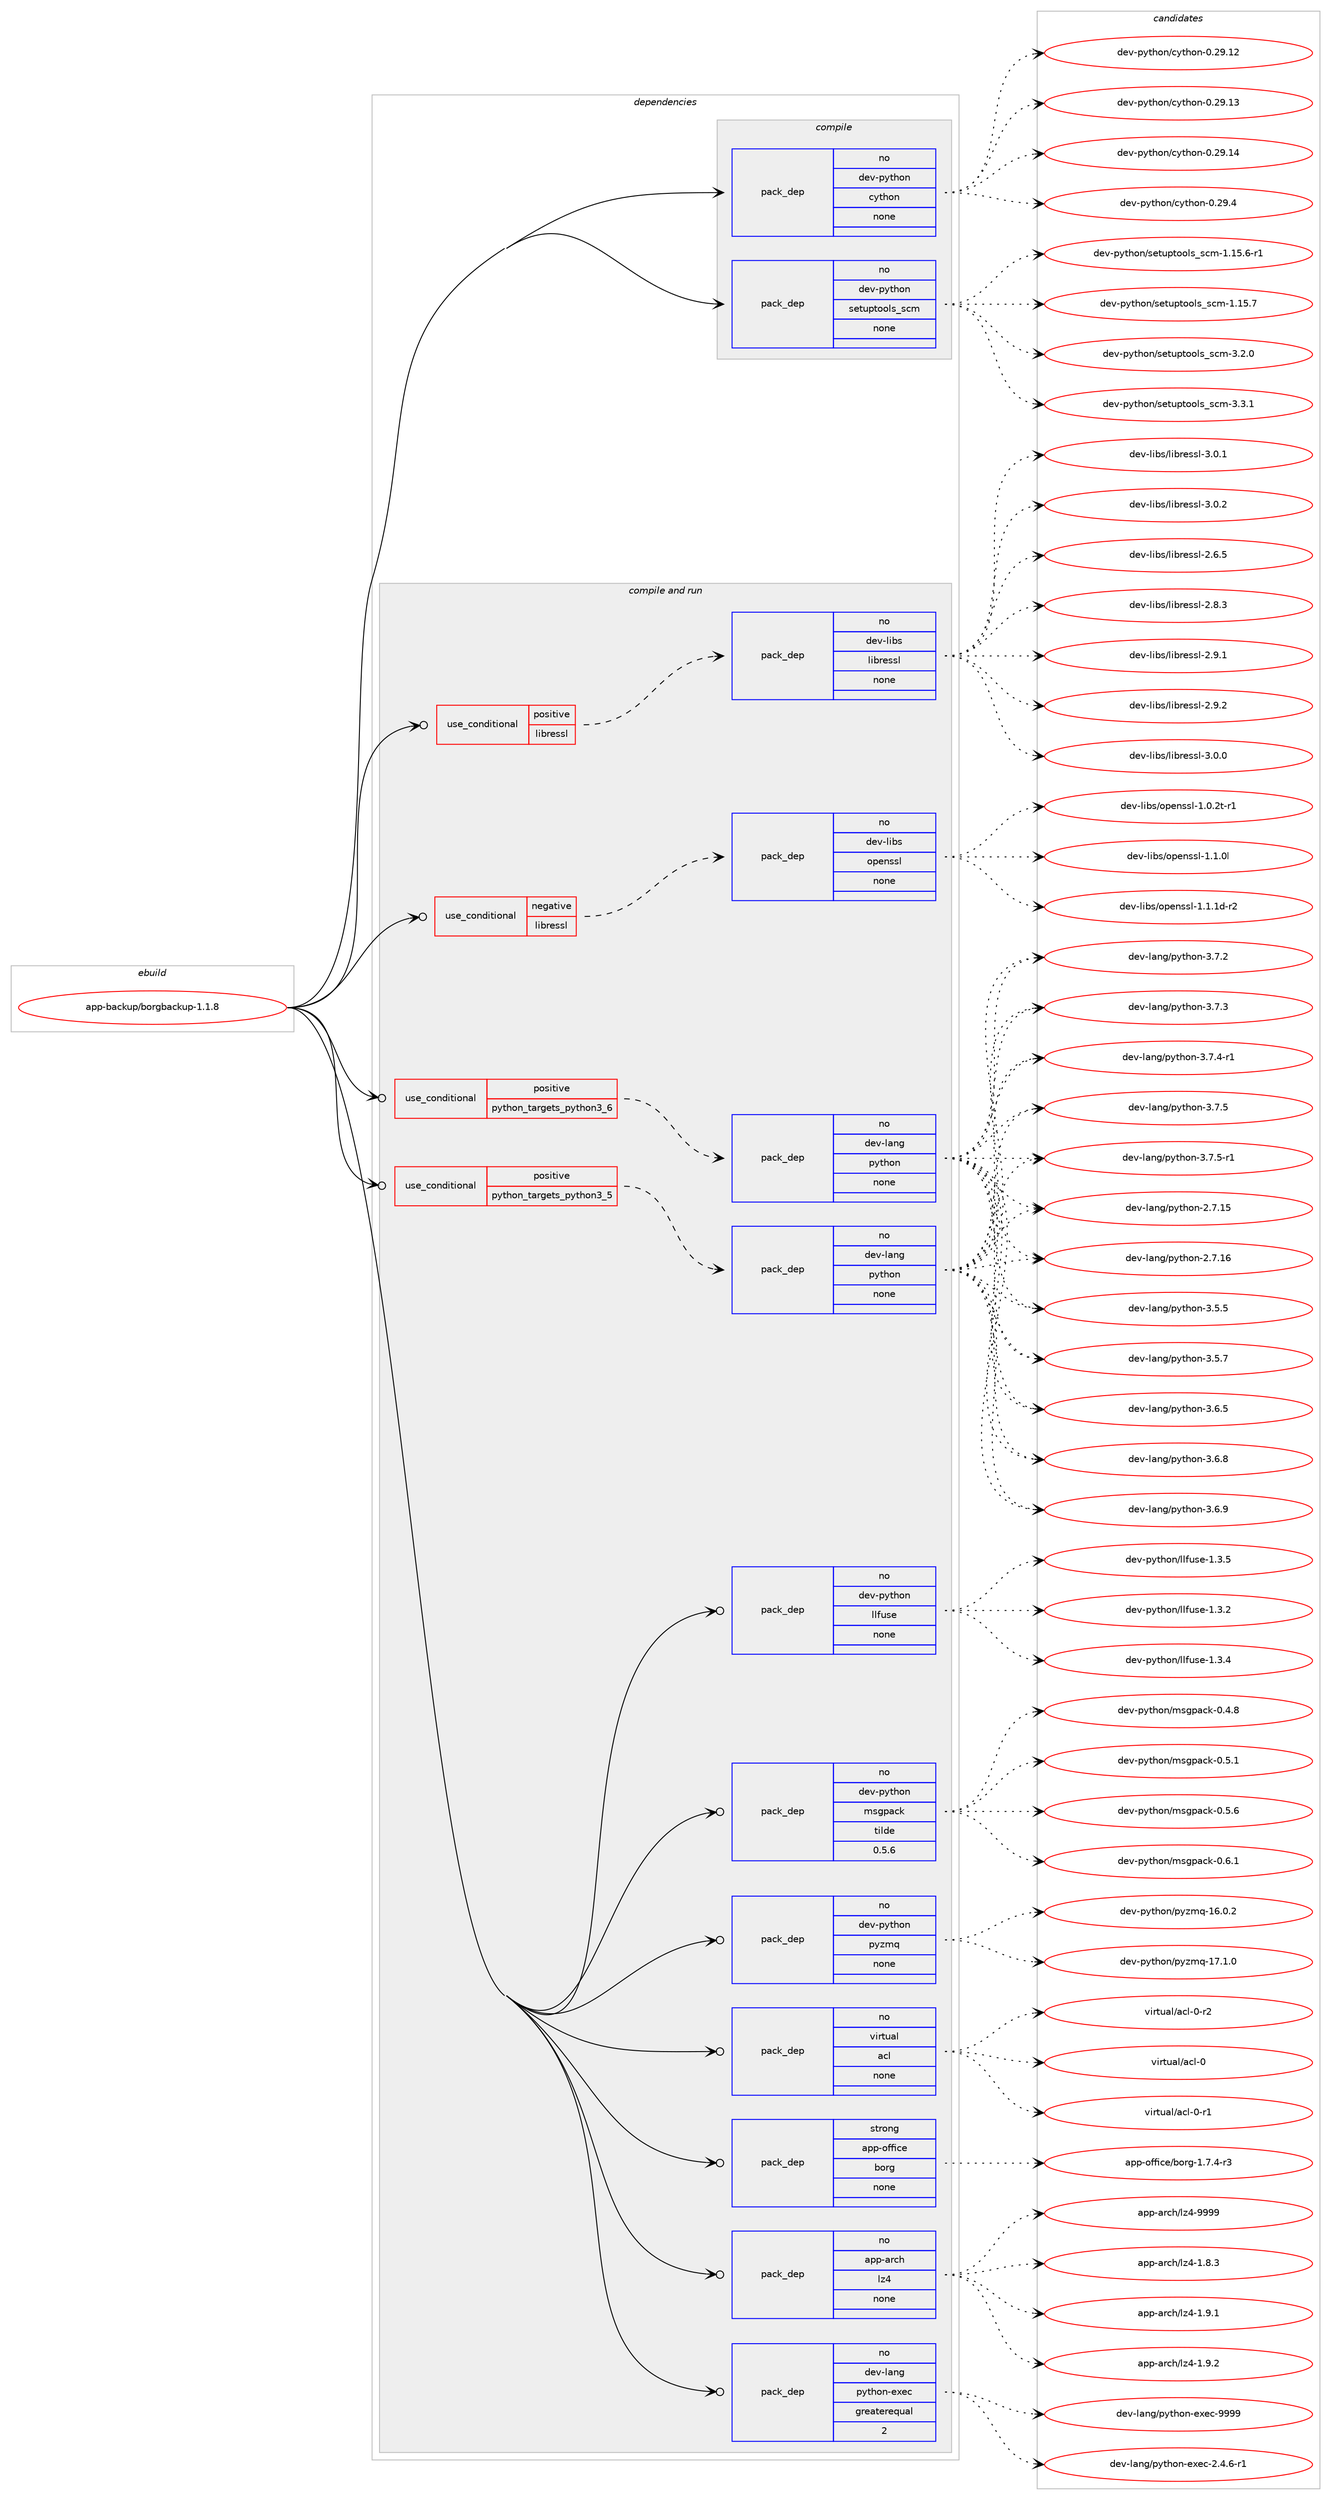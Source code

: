 digraph prolog {

# *************
# Graph options
# *************

newrank=true;
concentrate=true;
compound=true;
graph [rankdir=LR,fontname=Helvetica,fontsize=10,ranksep=1.5];#, ranksep=2.5, nodesep=0.2];
edge  [arrowhead=vee];
node  [fontname=Helvetica,fontsize=10];

# **********
# The ebuild
# **********

subgraph cluster_leftcol {
color=gray;
rank=same;
label=<<i>ebuild</i>>;
id [label="app-backup/borgbackup-1.1.8", color=red, width=4, href="../app-backup/borgbackup-1.1.8.svg"];
}

# ****************
# The dependencies
# ****************

subgraph cluster_midcol {
color=gray;
label=<<i>dependencies</i>>;
subgraph cluster_compile {
fillcolor="#eeeeee";
style=filled;
label=<<i>compile</i>>;
subgraph pack352571 {
dependency474454 [label=<<TABLE BORDER="0" CELLBORDER="1" CELLSPACING="0" CELLPADDING="4" WIDTH="220"><TR><TD ROWSPAN="6" CELLPADDING="30">pack_dep</TD></TR><TR><TD WIDTH="110">no</TD></TR><TR><TD>dev-python</TD></TR><TR><TD>cython</TD></TR><TR><TD>none</TD></TR><TR><TD></TD></TR></TABLE>>, shape=none, color=blue];
}
id:e -> dependency474454:w [weight=20,style="solid",arrowhead="vee"];
subgraph pack352572 {
dependency474455 [label=<<TABLE BORDER="0" CELLBORDER="1" CELLSPACING="0" CELLPADDING="4" WIDTH="220"><TR><TD ROWSPAN="6" CELLPADDING="30">pack_dep</TD></TR><TR><TD WIDTH="110">no</TD></TR><TR><TD>dev-python</TD></TR><TR><TD>setuptools_scm</TD></TR><TR><TD>none</TD></TR><TR><TD></TD></TR></TABLE>>, shape=none, color=blue];
}
id:e -> dependency474455:w [weight=20,style="solid",arrowhead="vee"];
}
subgraph cluster_compileandrun {
fillcolor="#eeeeee";
style=filled;
label=<<i>compile and run</i>>;
subgraph cond113260 {
dependency474456 [label=<<TABLE BORDER="0" CELLBORDER="1" CELLSPACING="0" CELLPADDING="4"><TR><TD ROWSPAN="3" CELLPADDING="10">use_conditional</TD></TR><TR><TD>negative</TD></TR><TR><TD>libressl</TD></TR></TABLE>>, shape=none, color=red];
subgraph pack352573 {
dependency474457 [label=<<TABLE BORDER="0" CELLBORDER="1" CELLSPACING="0" CELLPADDING="4" WIDTH="220"><TR><TD ROWSPAN="6" CELLPADDING="30">pack_dep</TD></TR><TR><TD WIDTH="110">no</TD></TR><TR><TD>dev-libs</TD></TR><TR><TD>openssl</TD></TR><TR><TD>none</TD></TR><TR><TD></TD></TR></TABLE>>, shape=none, color=blue];
}
dependency474456:e -> dependency474457:w [weight=20,style="dashed",arrowhead="vee"];
}
id:e -> dependency474456:w [weight=20,style="solid",arrowhead="odotvee"];
subgraph cond113261 {
dependency474458 [label=<<TABLE BORDER="0" CELLBORDER="1" CELLSPACING="0" CELLPADDING="4"><TR><TD ROWSPAN="3" CELLPADDING="10">use_conditional</TD></TR><TR><TD>positive</TD></TR><TR><TD>libressl</TD></TR></TABLE>>, shape=none, color=red];
subgraph pack352574 {
dependency474459 [label=<<TABLE BORDER="0" CELLBORDER="1" CELLSPACING="0" CELLPADDING="4" WIDTH="220"><TR><TD ROWSPAN="6" CELLPADDING="30">pack_dep</TD></TR><TR><TD WIDTH="110">no</TD></TR><TR><TD>dev-libs</TD></TR><TR><TD>libressl</TD></TR><TR><TD>none</TD></TR><TR><TD></TD></TR></TABLE>>, shape=none, color=blue];
}
dependency474458:e -> dependency474459:w [weight=20,style="dashed",arrowhead="vee"];
}
id:e -> dependency474458:w [weight=20,style="solid",arrowhead="odotvee"];
subgraph cond113262 {
dependency474460 [label=<<TABLE BORDER="0" CELLBORDER="1" CELLSPACING="0" CELLPADDING="4"><TR><TD ROWSPAN="3" CELLPADDING="10">use_conditional</TD></TR><TR><TD>positive</TD></TR><TR><TD>python_targets_python3_5</TD></TR></TABLE>>, shape=none, color=red];
subgraph pack352575 {
dependency474461 [label=<<TABLE BORDER="0" CELLBORDER="1" CELLSPACING="0" CELLPADDING="4" WIDTH="220"><TR><TD ROWSPAN="6" CELLPADDING="30">pack_dep</TD></TR><TR><TD WIDTH="110">no</TD></TR><TR><TD>dev-lang</TD></TR><TR><TD>python</TD></TR><TR><TD>none</TD></TR><TR><TD></TD></TR></TABLE>>, shape=none, color=blue];
}
dependency474460:e -> dependency474461:w [weight=20,style="dashed",arrowhead="vee"];
}
id:e -> dependency474460:w [weight=20,style="solid",arrowhead="odotvee"];
subgraph cond113263 {
dependency474462 [label=<<TABLE BORDER="0" CELLBORDER="1" CELLSPACING="0" CELLPADDING="4"><TR><TD ROWSPAN="3" CELLPADDING="10">use_conditional</TD></TR><TR><TD>positive</TD></TR><TR><TD>python_targets_python3_6</TD></TR></TABLE>>, shape=none, color=red];
subgraph pack352576 {
dependency474463 [label=<<TABLE BORDER="0" CELLBORDER="1" CELLSPACING="0" CELLPADDING="4" WIDTH="220"><TR><TD ROWSPAN="6" CELLPADDING="30">pack_dep</TD></TR><TR><TD WIDTH="110">no</TD></TR><TR><TD>dev-lang</TD></TR><TR><TD>python</TD></TR><TR><TD>none</TD></TR><TR><TD></TD></TR></TABLE>>, shape=none, color=blue];
}
dependency474462:e -> dependency474463:w [weight=20,style="dashed",arrowhead="vee"];
}
id:e -> dependency474462:w [weight=20,style="solid",arrowhead="odotvee"];
subgraph pack352577 {
dependency474464 [label=<<TABLE BORDER="0" CELLBORDER="1" CELLSPACING="0" CELLPADDING="4" WIDTH="220"><TR><TD ROWSPAN="6" CELLPADDING="30">pack_dep</TD></TR><TR><TD WIDTH="110">no</TD></TR><TR><TD>app-arch</TD></TR><TR><TD>lz4</TD></TR><TR><TD>none</TD></TR><TR><TD></TD></TR></TABLE>>, shape=none, color=blue];
}
id:e -> dependency474464:w [weight=20,style="solid",arrowhead="odotvee"];
subgraph pack352578 {
dependency474465 [label=<<TABLE BORDER="0" CELLBORDER="1" CELLSPACING="0" CELLPADDING="4" WIDTH="220"><TR><TD ROWSPAN="6" CELLPADDING="30">pack_dep</TD></TR><TR><TD WIDTH="110">no</TD></TR><TR><TD>dev-lang</TD></TR><TR><TD>python-exec</TD></TR><TR><TD>greaterequal</TD></TR><TR><TD>2</TD></TR></TABLE>>, shape=none, color=blue];
}
id:e -> dependency474465:w [weight=20,style="solid",arrowhead="odotvee"];
subgraph pack352579 {
dependency474466 [label=<<TABLE BORDER="0" CELLBORDER="1" CELLSPACING="0" CELLPADDING="4" WIDTH="220"><TR><TD ROWSPAN="6" CELLPADDING="30">pack_dep</TD></TR><TR><TD WIDTH="110">no</TD></TR><TR><TD>dev-python</TD></TR><TR><TD>llfuse</TD></TR><TR><TD>none</TD></TR><TR><TD></TD></TR></TABLE>>, shape=none, color=blue];
}
id:e -> dependency474466:w [weight=20,style="solid",arrowhead="odotvee"];
subgraph pack352580 {
dependency474467 [label=<<TABLE BORDER="0" CELLBORDER="1" CELLSPACING="0" CELLPADDING="4" WIDTH="220"><TR><TD ROWSPAN="6" CELLPADDING="30">pack_dep</TD></TR><TR><TD WIDTH="110">no</TD></TR><TR><TD>dev-python</TD></TR><TR><TD>msgpack</TD></TR><TR><TD>tilde</TD></TR><TR><TD>0.5.6</TD></TR></TABLE>>, shape=none, color=blue];
}
id:e -> dependency474467:w [weight=20,style="solid",arrowhead="odotvee"];
subgraph pack352581 {
dependency474468 [label=<<TABLE BORDER="0" CELLBORDER="1" CELLSPACING="0" CELLPADDING="4" WIDTH="220"><TR><TD ROWSPAN="6" CELLPADDING="30">pack_dep</TD></TR><TR><TD WIDTH="110">no</TD></TR><TR><TD>dev-python</TD></TR><TR><TD>pyzmq</TD></TR><TR><TD>none</TD></TR><TR><TD></TD></TR></TABLE>>, shape=none, color=blue];
}
id:e -> dependency474468:w [weight=20,style="solid",arrowhead="odotvee"];
subgraph pack352582 {
dependency474469 [label=<<TABLE BORDER="0" CELLBORDER="1" CELLSPACING="0" CELLPADDING="4" WIDTH="220"><TR><TD ROWSPAN="6" CELLPADDING="30">pack_dep</TD></TR><TR><TD WIDTH="110">no</TD></TR><TR><TD>virtual</TD></TR><TR><TD>acl</TD></TR><TR><TD>none</TD></TR><TR><TD></TD></TR></TABLE>>, shape=none, color=blue];
}
id:e -> dependency474469:w [weight=20,style="solid",arrowhead="odotvee"];
subgraph pack352583 {
dependency474470 [label=<<TABLE BORDER="0" CELLBORDER="1" CELLSPACING="0" CELLPADDING="4" WIDTH="220"><TR><TD ROWSPAN="6" CELLPADDING="30">pack_dep</TD></TR><TR><TD WIDTH="110">strong</TD></TR><TR><TD>app-office</TD></TR><TR><TD>borg</TD></TR><TR><TD>none</TD></TR><TR><TD></TD></TR></TABLE>>, shape=none, color=blue];
}
id:e -> dependency474470:w [weight=20,style="solid",arrowhead="odotvee"];
}
subgraph cluster_run {
fillcolor="#eeeeee";
style=filled;
label=<<i>run</i>>;
}
}

# **************
# The candidates
# **************

subgraph cluster_choices {
rank=same;
color=gray;
label=<<i>candidates</i>>;

subgraph choice352571 {
color=black;
nodesep=1;
choice1001011184511212111610411111047991211161041111104548465057464950 [label="dev-python/cython-0.29.12", color=red, width=4,href="../dev-python/cython-0.29.12.svg"];
choice1001011184511212111610411111047991211161041111104548465057464951 [label="dev-python/cython-0.29.13", color=red, width=4,href="../dev-python/cython-0.29.13.svg"];
choice1001011184511212111610411111047991211161041111104548465057464952 [label="dev-python/cython-0.29.14", color=red, width=4,href="../dev-python/cython-0.29.14.svg"];
choice10010111845112121116104111110479912111610411111045484650574652 [label="dev-python/cython-0.29.4", color=red, width=4,href="../dev-python/cython-0.29.4.svg"];
dependency474454:e -> choice1001011184511212111610411111047991211161041111104548465057464950:w [style=dotted,weight="100"];
dependency474454:e -> choice1001011184511212111610411111047991211161041111104548465057464951:w [style=dotted,weight="100"];
dependency474454:e -> choice1001011184511212111610411111047991211161041111104548465057464952:w [style=dotted,weight="100"];
dependency474454:e -> choice10010111845112121116104111110479912111610411111045484650574652:w [style=dotted,weight="100"];
}
subgraph choice352572 {
color=black;
nodesep=1;
choice10010111845112121116104111110471151011161171121161111111081159511599109454946495346544511449 [label="dev-python/setuptools_scm-1.15.6-r1", color=red, width=4,href="../dev-python/setuptools_scm-1.15.6-r1.svg"];
choice1001011184511212111610411111047115101116117112116111111108115951159910945494649534655 [label="dev-python/setuptools_scm-1.15.7", color=red, width=4,href="../dev-python/setuptools_scm-1.15.7.svg"];
choice10010111845112121116104111110471151011161171121161111111081159511599109455146504648 [label="dev-python/setuptools_scm-3.2.0", color=red, width=4,href="../dev-python/setuptools_scm-3.2.0.svg"];
choice10010111845112121116104111110471151011161171121161111111081159511599109455146514649 [label="dev-python/setuptools_scm-3.3.1", color=red, width=4,href="../dev-python/setuptools_scm-3.3.1.svg"];
dependency474455:e -> choice10010111845112121116104111110471151011161171121161111111081159511599109454946495346544511449:w [style=dotted,weight="100"];
dependency474455:e -> choice1001011184511212111610411111047115101116117112116111111108115951159910945494649534655:w [style=dotted,weight="100"];
dependency474455:e -> choice10010111845112121116104111110471151011161171121161111111081159511599109455146504648:w [style=dotted,weight="100"];
dependency474455:e -> choice10010111845112121116104111110471151011161171121161111111081159511599109455146514649:w [style=dotted,weight="100"];
}
subgraph choice352573 {
color=black;
nodesep=1;
choice1001011184510810598115471111121011101151151084549464846501164511449 [label="dev-libs/openssl-1.0.2t-r1", color=red, width=4,href="../dev-libs/openssl-1.0.2t-r1.svg"];
choice100101118451081059811547111112101110115115108454946494648108 [label="dev-libs/openssl-1.1.0l", color=red, width=4,href="../dev-libs/openssl-1.1.0l.svg"];
choice1001011184510810598115471111121011101151151084549464946491004511450 [label="dev-libs/openssl-1.1.1d-r2", color=red, width=4,href="../dev-libs/openssl-1.1.1d-r2.svg"];
dependency474457:e -> choice1001011184510810598115471111121011101151151084549464846501164511449:w [style=dotted,weight="100"];
dependency474457:e -> choice100101118451081059811547111112101110115115108454946494648108:w [style=dotted,weight="100"];
dependency474457:e -> choice1001011184510810598115471111121011101151151084549464946491004511450:w [style=dotted,weight="100"];
}
subgraph choice352574 {
color=black;
nodesep=1;
choice10010111845108105981154710810598114101115115108455046544653 [label="dev-libs/libressl-2.6.5", color=red, width=4,href="../dev-libs/libressl-2.6.5.svg"];
choice10010111845108105981154710810598114101115115108455046564651 [label="dev-libs/libressl-2.8.3", color=red, width=4,href="../dev-libs/libressl-2.8.3.svg"];
choice10010111845108105981154710810598114101115115108455046574649 [label="dev-libs/libressl-2.9.1", color=red, width=4,href="../dev-libs/libressl-2.9.1.svg"];
choice10010111845108105981154710810598114101115115108455046574650 [label="dev-libs/libressl-2.9.2", color=red, width=4,href="../dev-libs/libressl-2.9.2.svg"];
choice10010111845108105981154710810598114101115115108455146484648 [label="dev-libs/libressl-3.0.0", color=red, width=4,href="../dev-libs/libressl-3.0.0.svg"];
choice10010111845108105981154710810598114101115115108455146484649 [label="dev-libs/libressl-3.0.1", color=red, width=4,href="../dev-libs/libressl-3.0.1.svg"];
choice10010111845108105981154710810598114101115115108455146484650 [label="dev-libs/libressl-3.0.2", color=red, width=4,href="../dev-libs/libressl-3.0.2.svg"];
dependency474459:e -> choice10010111845108105981154710810598114101115115108455046544653:w [style=dotted,weight="100"];
dependency474459:e -> choice10010111845108105981154710810598114101115115108455046564651:w [style=dotted,weight="100"];
dependency474459:e -> choice10010111845108105981154710810598114101115115108455046574649:w [style=dotted,weight="100"];
dependency474459:e -> choice10010111845108105981154710810598114101115115108455046574650:w [style=dotted,weight="100"];
dependency474459:e -> choice10010111845108105981154710810598114101115115108455146484648:w [style=dotted,weight="100"];
dependency474459:e -> choice10010111845108105981154710810598114101115115108455146484649:w [style=dotted,weight="100"];
dependency474459:e -> choice10010111845108105981154710810598114101115115108455146484650:w [style=dotted,weight="100"];
}
subgraph choice352575 {
color=black;
nodesep=1;
choice10010111845108971101034711212111610411111045504655464953 [label="dev-lang/python-2.7.15", color=red, width=4,href="../dev-lang/python-2.7.15.svg"];
choice10010111845108971101034711212111610411111045504655464954 [label="dev-lang/python-2.7.16", color=red, width=4,href="../dev-lang/python-2.7.16.svg"];
choice100101118451089711010347112121116104111110455146534653 [label="dev-lang/python-3.5.5", color=red, width=4,href="../dev-lang/python-3.5.5.svg"];
choice100101118451089711010347112121116104111110455146534655 [label="dev-lang/python-3.5.7", color=red, width=4,href="../dev-lang/python-3.5.7.svg"];
choice100101118451089711010347112121116104111110455146544653 [label="dev-lang/python-3.6.5", color=red, width=4,href="../dev-lang/python-3.6.5.svg"];
choice100101118451089711010347112121116104111110455146544656 [label="dev-lang/python-3.6.8", color=red, width=4,href="../dev-lang/python-3.6.8.svg"];
choice100101118451089711010347112121116104111110455146544657 [label="dev-lang/python-3.6.9", color=red, width=4,href="../dev-lang/python-3.6.9.svg"];
choice100101118451089711010347112121116104111110455146554650 [label="dev-lang/python-3.7.2", color=red, width=4,href="../dev-lang/python-3.7.2.svg"];
choice100101118451089711010347112121116104111110455146554651 [label="dev-lang/python-3.7.3", color=red, width=4,href="../dev-lang/python-3.7.3.svg"];
choice1001011184510897110103471121211161041111104551465546524511449 [label="dev-lang/python-3.7.4-r1", color=red, width=4,href="../dev-lang/python-3.7.4-r1.svg"];
choice100101118451089711010347112121116104111110455146554653 [label="dev-lang/python-3.7.5", color=red, width=4,href="../dev-lang/python-3.7.5.svg"];
choice1001011184510897110103471121211161041111104551465546534511449 [label="dev-lang/python-3.7.5-r1", color=red, width=4,href="../dev-lang/python-3.7.5-r1.svg"];
dependency474461:e -> choice10010111845108971101034711212111610411111045504655464953:w [style=dotted,weight="100"];
dependency474461:e -> choice10010111845108971101034711212111610411111045504655464954:w [style=dotted,weight="100"];
dependency474461:e -> choice100101118451089711010347112121116104111110455146534653:w [style=dotted,weight="100"];
dependency474461:e -> choice100101118451089711010347112121116104111110455146534655:w [style=dotted,weight="100"];
dependency474461:e -> choice100101118451089711010347112121116104111110455146544653:w [style=dotted,weight="100"];
dependency474461:e -> choice100101118451089711010347112121116104111110455146544656:w [style=dotted,weight="100"];
dependency474461:e -> choice100101118451089711010347112121116104111110455146544657:w [style=dotted,weight="100"];
dependency474461:e -> choice100101118451089711010347112121116104111110455146554650:w [style=dotted,weight="100"];
dependency474461:e -> choice100101118451089711010347112121116104111110455146554651:w [style=dotted,weight="100"];
dependency474461:e -> choice1001011184510897110103471121211161041111104551465546524511449:w [style=dotted,weight="100"];
dependency474461:e -> choice100101118451089711010347112121116104111110455146554653:w [style=dotted,weight="100"];
dependency474461:e -> choice1001011184510897110103471121211161041111104551465546534511449:w [style=dotted,weight="100"];
}
subgraph choice352576 {
color=black;
nodesep=1;
choice10010111845108971101034711212111610411111045504655464953 [label="dev-lang/python-2.7.15", color=red, width=4,href="../dev-lang/python-2.7.15.svg"];
choice10010111845108971101034711212111610411111045504655464954 [label="dev-lang/python-2.7.16", color=red, width=4,href="../dev-lang/python-2.7.16.svg"];
choice100101118451089711010347112121116104111110455146534653 [label="dev-lang/python-3.5.5", color=red, width=4,href="../dev-lang/python-3.5.5.svg"];
choice100101118451089711010347112121116104111110455146534655 [label="dev-lang/python-3.5.7", color=red, width=4,href="../dev-lang/python-3.5.7.svg"];
choice100101118451089711010347112121116104111110455146544653 [label="dev-lang/python-3.6.5", color=red, width=4,href="../dev-lang/python-3.6.5.svg"];
choice100101118451089711010347112121116104111110455146544656 [label="dev-lang/python-3.6.8", color=red, width=4,href="../dev-lang/python-3.6.8.svg"];
choice100101118451089711010347112121116104111110455146544657 [label="dev-lang/python-3.6.9", color=red, width=4,href="../dev-lang/python-3.6.9.svg"];
choice100101118451089711010347112121116104111110455146554650 [label="dev-lang/python-3.7.2", color=red, width=4,href="../dev-lang/python-3.7.2.svg"];
choice100101118451089711010347112121116104111110455146554651 [label="dev-lang/python-3.7.3", color=red, width=4,href="../dev-lang/python-3.7.3.svg"];
choice1001011184510897110103471121211161041111104551465546524511449 [label="dev-lang/python-3.7.4-r1", color=red, width=4,href="../dev-lang/python-3.7.4-r1.svg"];
choice100101118451089711010347112121116104111110455146554653 [label="dev-lang/python-3.7.5", color=red, width=4,href="../dev-lang/python-3.7.5.svg"];
choice1001011184510897110103471121211161041111104551465546534511449 [label="dev-lang/python-3.7.5-r1", color=red, width=4,href="../dev-lang/python-3.7.5-r1.svg"];
dependency474463:e -> choice10010111845108971101034711212111610411111045504655464953:w [style=dotted,weight="100"];
dependency474463:e -> choice10010111845108971101034711212111610411111045504655464954:w [style=dotted,weight="100"];
dependency474463:e -> choice100101118451089711010347112121116104111110455146534653:w [style=dotted,weight="100"];
dependency474463:e -> choice100101118451089711010347112121116104111110455146534655:w [style=dotted,weight="100"];
dependency474463:e -> choice100101118451089711010347112121116104111110455146544653:w [style=dotted,weight="100"];
dependency474463:e -> choice100101118451089711010347112121116104111110455146544656:w [style=dotted,weight="100"];
dependency474463:e -> choice100101118451089711010347112121116104111110455146544657:w [style=dotted,weight="100"];
dependency474463:e -> choice100101118451089711010347112121116104111110455146554650:w [style=dotted,weight="100"];
dependency474463:e -> choice100101118451089711010347112121116104111110455146554651:w [style=dotted,weight="100"];
dependency474463:e -> choice1001011184510897110103471121211161041111104551465546524511449:w [style=dotted,weight="100"];
dependency474463:e -> choice100101118451089711010347112121116104111110455146554653:w [style=dotted,weight="100"];
dependency474463:e -> choice1001011184510897110103471121211161041111104551465546534511449:w [style=dotted,weight="100"];
}
subgraph choice352577 {
color=black;
nodesep=1;
choice971121124597114991044710812252454946564651 [label="app-arch/lz4-1.8.3", color=red, width=4,href="../app-arch/lz4-1.8.3.svg"];
choice971121124597114991044710812252454946574649 [label="app-arch/lz4-1.9.1", color=red, width=4,href="../app-arch/lz4-1.9.1.svg"];
choice971121124597114991044710812252454946574650 [label="app-arch/lz4-1.9.2", color=red, width=4,href="../app-arch/lz4-1.9.2.svg"];
choice9711211245971149910447108122524557575757 [label="app-arch/lz4-9999", color=red, width=4,href="../app-arch/lz4-9999.svg"];
dependency474464:e -> choice971121124597114991044710812252454946564651:w [style=dotted,weight="100"];
dependency474464:e -> choice971121124597114991044710812252454946574649:w [style=dotted,weight="100"];
dependency474464:e -> choice971121124597114991044710812252454946574650:w [style=dotted,weight="100"];
dependency474464:e -> choice9711211245971149910447108122524557575757:w [style=dotted,weight="100"];
}
subgraph choice352578 {
color=black;
nodesep=1;
choice10010111845108971101034711212111610411111045101120101994550465246544511449 [label="dev-lang/python-exec-2.4.6-r1", color=red, width=4,href="../dev-lang/python-exec-2.4.6-r1.svg"];
choice10010111845108971101034711212111610411111045101120101994557575757 [label="dev-lang/python-exec-9999", color=red, width=4,href="../dev-lang/python-exec-9999.svg"];
dependency474465:e -> choice10010111845108971101034711212111610411111045101120101994550465246544511449:w [style=dotted,weight="100"];
dependency474465:e -> choice10010111845108971101034711212111610411111045101120101994557575757:w [style=dotted,weight="100"];
}
subgraph choice352579 {
color=black;
nodesep=1;
choice1001011184511212111610411111047108108102117115101454946514650 [label="dev-python/llfuse-1.3.2", color=red, width=4,href="../dev-python/llfuse-1.3.2.svg"];
choice1001011184511212111610411111047108108102117115101454946514652 [label="dev-python/llfuse-1.3.4", color=red, width=4,href="../dev-python/llfuse-1.3.4.svg"];
choice1001011184511212111610411111047108108102117115101454946514653 [label="dev-python/llfuse-1.3.5", color=red, width=4,href="../dev-python/llfuse-1.3.5.svg"];
dependency474466:e -> choice1001011184511212111610411111047108108102117115101454946514650:w [style=dotted,weight="100"];
dependency474466:e -> choice1001011184511212111610411111047108108102117115101454946514652:w [style=dotted,weight="100"];
dependency474466:e -> choice1001011184511212111610411111047108108102117115101454946514653:w [style=dotted,weight="100"];
}
subgraph choice352580 {
color=black;
nodesep=1;
choice10010111845112121116104111110471091151031129799107454846524656 [label="dev-python/msgpack-0.4.8", color=red, width=4,href="../dev-python/msgpack-0.4.8.svg"];
choice10010111845112121116104111110471091151031129799107454846534649 [label="dev-python/msgpack-0.5.1", color=red, width=4,href="../dev-python/msgpack-0.5.1.svg"];
choice10010111845112121116104111110471091151031129799107454846534654 [label="dev-python/msgpack-0.5.6", color=red, width=4,href="../dev-python/msgpack-0.5.6.svg"];
choice10010111845112121116104111110471091151031129799107454846544649 [label="dev-python/msgpack-0.6.1", color=red, width=4,href="../dev-python/msgpack-0.6.1.svg"];
dependency474467:e -> choice10010111845112121116104111110471091151031129799107454846524656:w [style=dotted,weight="100"];
dependency474467:e -> choice10010111845112121116104111110471091151031129799107454846534649:w [style=dotted,weight="100"];
dependency474467:e -> choice10010111845112121116104111110471091151031129799107454846534654:w [style=dotted,weight="100"];
dependency474467:e -> choice10010111845112121116104111110471091151031129799107454846544649:w [style=dotted,weight="100"];
}
subgraph choice352581 {
color=black;
nodesep=1;
choice100101118451121211161041111104711212112210911345495446484650 [label="dev-python/pyzmq-16.0.2", color=red, width=4,href="../dev-python/pyzmq-16.0.2.svg"];
choice100101118451121211161041111104711212112210911345495546494648 [label="dev-python/pyzmq-17.1.0", color=red, width=4,href="../dev-python/pyzmq-17.1.0.svg"];
dependency474468:e -> choice100101118451121211161041111104711212112210911345495446484650:w [style=dotted,weight="100"];
dependency474468:e -> choice100101118451121211161041111104711212112210911345495546494648:w [style=dotted,weight="100"];
}
subgraph choice352582 {
color=black;
nodesep=1;
choice118105114116117971084797991084548 [label="virtual/acl-0", color=red, width=4,href="../virtual/acl-0.svg"];
choice1181051141161179710847979910845484511449 [label="virtual/acl-0-r1", color=red, width=4,href="../virtual/acl-0-r1.svg"];
choice1181051141161179710847979910845484511450 [label="virtual/acl-0-r2", color=red, width=4,href="../virtual/acl-0-r2.svg"];
dependency474469:e -> choice118105114116117971084797991084548:w [style=dotted,weight="100"];
dependency474469:e -> choice1181051141161179710847979910845484511449:w [style=dotted,weight="100"];
dependency474469:e -> choice1181051141161179710847979910845484511450:w [style=dotted,weight="100"];
}
subgraph choice352583 {
color=black;
nodesep=1;
choice97112112451111021021059910147981111141034549465546524511451 [label="app-office/borg-1.7.4-r3", color=red, width=4,href="../app-office/borg-1.7.4-r3.svg"];
dependency474470:e -> choice97112112451111021021059910147981111141034549465546524511451:w [style=dotted,weight="100"];
}
}

}
